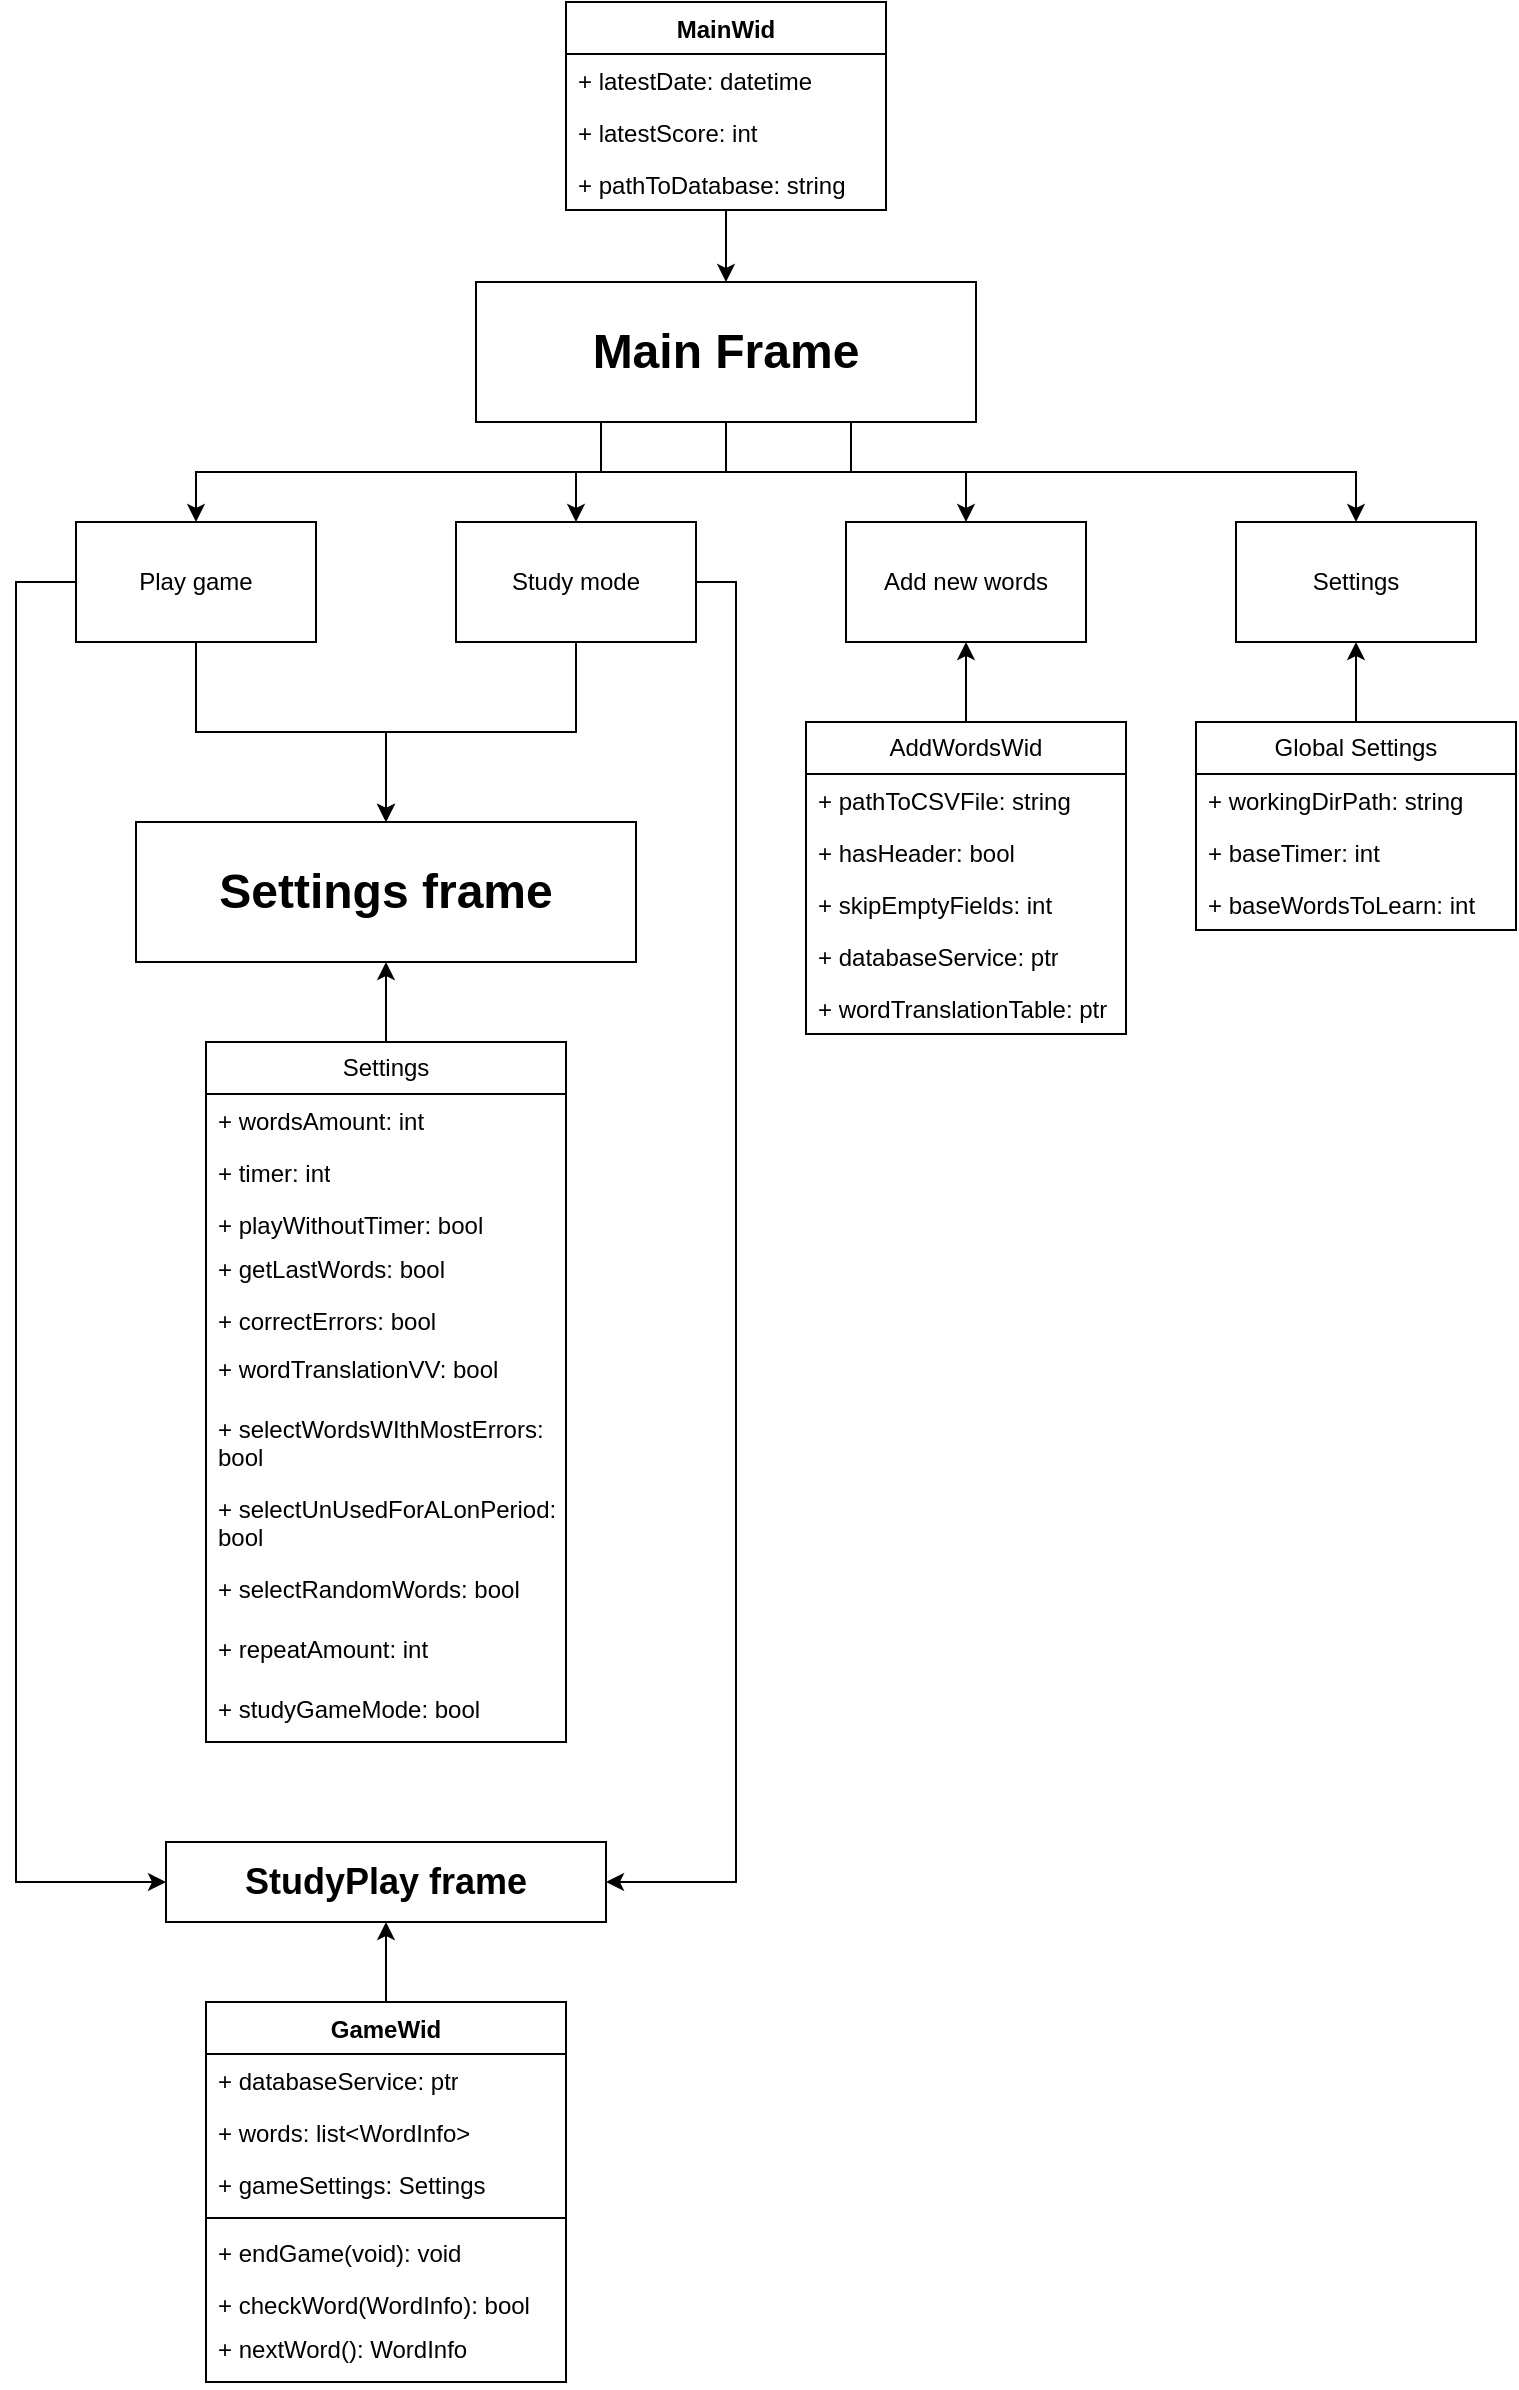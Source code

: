 <mxfile version="24.7.8" pages="5">
  <diagram name="Page-1" id="VOmDk9aQ8UuvJPedB3og">
    <mxGraphModel dx="1434" dy="1939" grid="1" gridSize="10" guides="1" tooltips="1" connect="1" arrows="1" fold="1" page="1" pageScale="1" pageWidth="850" pageHeight="1100" math="0" shadow="0">
      <root>
        <mxCell id="0" />
        <mxCell id="1" parent="0" />
        <mxCell id="HEEH6G4hmExIoduNfwjH-6" style="edgeStyle=orthogonalEdgeStyle;rounded=0;orthogonalLoop=1;jettySize=auto;html=1;exitX=0.25;exitY=1;exitDx=0;exitDy=0;entryX=0.5;entryY=0;entryDx=0;entryDy=0;" parent="1" source="HEEH6G4hmExIoduNfwjH-1" target="HEEH6G4hmExIoduNfwjH-2" edge="1">
          <mxGeometry relative="1" as="geometry" />
        </mxCell>
        <mxCell id="HEEH6G4hmExIoduNfwjH-7" style="edgeStyle=orthogonalEdgeStyle;rounded=0;orthogonalLoop=1;jettySize=auto;html=1;exitX=0.5;exitY=1;exitDx=0;exitDy=0;entryX=0.5;entryY=0;entryDx=0;entryDy=0;" parent="1" source="HEEH6G4hmExIoduNfwjH-1" target="HEEH6G4hmExIoduNfwjH-3" edge="1">
          <mxGeometry relative="1" as="geometry" />
        </mxCell>
        <mxCell id="HEEH6G4hmExIoduNfwjH-8" style="edgeStyle=orthogonalEdgeStyle;rounded=0;orthogonalLoop=1;jettySize=auto;html=1;exitX=0.5;exitY=1;exitDx=0;exitDy=0;entryX=0.5;entryY=0;entryDx=0;entryDy=0;" parent="1" source="HEEH6G4hmExIoduNfwjH-1" target="HEEH6G4hmExIoduNfwjH-4" edge="1">
          <mxGeometry relative="1" as="geometry" />
        </mxCell>
        <mxCell id="HEEH6G4hmExIoduNfwjH-9" style="edgeStyle=orthogonalEdgeStyle;rounded=0;orthogonalLoop=1;jettySize=auto;html=1;exitX=0.75;exitY=1;exitDx=0;exitDy=0;entryX=0.5;entryY=0;entryDx=0;entryDy=0;" parent="1" source="HEEH6G4hmExIoduNfwjH-1" target="HEEH6G4hmExIoduNfwjH-5" edge="1">
          <mxGeometry relative="1" as="geometry" />
        </mxCell>
        <mxCell id="HEEH6G4hmExIoduNfwjH-1" value="&lt;h1&gt;Main Frame&lt;/h1&gt;" style="rounded=0;whiteSpace=wrap;html=1;" parent="1" vertex="1">
          <mxGeometry x="290" y="50" width="250" height="70" as="geometry" />
        </mxCell>
        <mxCell id="HEEH6G4hmExIoduNfwjH-15" style="edgeStyle=orthogonalEdgeStyle;rounded=0;orthogonalLoop=1;jettySize=auto;html=1;exitX=0.5;exitY=1;exitDx=0;exitDy=0;" parent="1" source="HEEH6G4hmExIoduNfwjH-2" target="HEEH6G4hmExIoduNfwjH-11" edge="1">
          <mxGeometry relative="1" as="geometry" />
        </mxCell>
        <mxCell id="HEEH6G4hmExIoduNfwjH-2" value="Play game" style="rounded=0;whiteSpace=wrap;html=1;" parent="1" vertex="1">
          <mxGeometry x="90" y="170" width="120" height="60" as="geometry" />
        </mxCell>
        <mxCell id="HEEH6G4hmExIoduNfwjH-3" value="Add new words" style="rounded=0;whiteSpace=wrap;html=1;" parent="1" vertex="1">
          <mxGeometry x="475" y="170" width="120" height="60" as="geometry" />
        </mxCell>
        <mxCell id="HEEH6G4hmExIoduNfwjH-16" style="edgeStyle=orthogonalEdgeStyle;rounded=0;orthogonalLoop=1;jettySize=auto;html=1;exitX=0.5;exitY=1;exitDx=0;exitDy=0;" parent="1" source="HEEH6G4hmExIoduNfwjH-4" target="HEEH6G4hmExIoduNfwjH-11" edge="1">
          <mxGeometry relative="1" as="geometry" />
        </mxCell>
        <mxCell id="HEEH6G4hmExIoduNfwjH-68" style="edgeStyle=orthogonalEdgeStyle;rounded=0;orthogonalLoop=1;jettySize=auto;html=1;exitX=1;exitY=0.5;exitDx=0;exitDy=0;entryX=1;entryY=0.5;entryDx=0;entryDy=0;" parent="1" source="HEEH6G4hmExIoduNfwjH-4" target="HEEH6G4hmExIoduNfwjH-66" edge="1">
          <mxGeometry relative="1" as="geometry" />
        </mxCell>
        <mxCell id="HEEH6G4hmExIoduNfwjH-4" value="Study mode" style="rounded=0;whiteSpace=wrap;html=1;" parent="1" vertex="1">
          <mxGeometry x="280" y="170" width="120" height="60" as="geometry" />
        </mxCell>
        <mxCell id="HEEH6G4hmExIoduNfwjH-5" value="Settings" style="rounded=0;whiteSpace=wrap;html=1;" parent="1" vertex="1">
          <mxGeometry x="670" y="170" width="120" height="60" as="geometry" />
        </mxCell>
        <mxCell id="HEEH6G4hmExIoduNfwjH-11" value="&lt;h1&gt;Settings frame&lt;/h1&gt;" style="rounded=0;whiteSpace=wrap;html=1;" parent="1" vertex="1">
          <mxGeometry x="120" y="320" width="250" height="70" as="geometry" />
        </mxCell>
        <mxCell id="HEEH6G4hmExIoduNfwjH-30" style="edgeStyle=orthogonalEdgeStyle;rounded=0;orthogonalLoop=1;jettySize=auto;html=1;exitX=0.5;exitY=0;exitDx=0;exitDy=0;entryX=0.5;entryY=1;entryDx=0;entryDy=0;" parent="1" source="HEEH6G4hmExIoduNfwjH-18" target="HEEH6G4hmExIoduNfwjH-11" edge="1">
          <mxGeometry relative="1" as="geometry" />
        </mxCell>
        <mxCell id="HEEH6G4hmExIoduNfwjH-18" value="Settings" style="swimlane;fontStyle=0;childLayout=stackLayout;horizontal=1;startSize=26;fillColor=none;horizontalStack=0;resizeParent=1;resizeParentMax=0;resizeLast=0;collapsible=1;marginBottom=0;whiteSpace=wrap;html=1;" parent="1" vertex="1">
          <mxGeometry x="155" y="430" width="180" height="350" as="geometry">
            <mxRectangle x="170" y="410" width="100" height="30" as="alternateBounds" />
          </mxGeometry>
        </mxCell>
        <mxCell id="HEEH6G4hmExIoduNfwjH-19" value="+ wordsAmount: int" style="text;strokeColor=none;fillColor=none;align=left;verticalAlign=top;spacingLeft=4;spacingRight=4;overflow=hidden;rotatable=0;points=[[0,0.5],[1,0.5]];portConstraint=eastwest;whiteSpace=wrap;html=1;" parent="HEEH6G4hmExIoduNfwjH-18" vertex="1">
          <mxGeometry y="26" width="180" height="26" as="geometry" />
        </mxCell>
        <mxCell id="HEEH6G4hmExIoduNfwjH-23" value="+ timer: int" style="text;strokeColor=none;fillColor=none;align=left;verticalAlign=top;spacingLeft=4;spacingRight=4;overflow=hidden;rotatable=0;points=[[0,0.5],[1,0.5]];portConstraint=eastwest;whiteSpace=wrap;html=1;" parent="HEEH6G4hmExIoduNfwjH-18" vertex="1">
          <mxGeometry y="52" width="180" height="26" as="geometry" />
        </mxCell>
        <mxCell id="HEEH6G4hmExIoduNfwjH-20" value="+ playWithoutTimer: bool" style="text;strokeColor=none;fillColor=none;align=left;verticalAlign=top;spacingLeft=4;spacingRight=4;overflow=hidden;rotatable=0;points=[[0,0.5],[1,0.5]];portConstraint=eastwest;whiteSpace=wrap;html=1;" parent="HEEH6G4hmExIoduNfwjH-18" vertex="1">
          <mxGeometry y="78" width="180" height="22" as="geometry" />
        </mxCell>
        <mxCell id="HEEH6G4hmExIoduNfwjH-22" value="+ getLastWords: bool" style="text;strokeColor=none;fillColor=none;align=left;verticalAlign=top;spacingLeft=4;spacingRight=4;overflow=hidden;rotatable=0;points=[[0,0.5],[1,0.5]];portConstraint=eastwest;whiteSpace=wrap;html=1;" parent="HEEH6G4hmExIoduNfwjH-18" vertex="1">
          <mxGeometry y="100" width="180" height="26" as="geometry" />
        </mxCell>
        <mxCell id="HEEH6G4hmExIoduNfwjH-21" value="+ correctErrors: bool" style="text;strokeColor=none;fillColor=none;align=left;verticalAlign=top;spacingLeft=4;spacingRight=4;overflow=hidden;rotatable=0;points=[[0,0.5],[1,0.5]];portConstraint=eastwest;whiteSpace=wrap;html=1;" parent="HEEH6G4hmExIoduNfwjH-18" vertex="1">
          <mxGeometry y="126" width="180" height="24" as="geometry" />
        </mxCell>
        <mxCell id="HEEH6G4hmExIoduNfwjH-24" value="+ wordTranslationVV: bool" style="text;strokeColor=none;fillColor=none;align=left;verticalAlign=top;spacingLeft=4;spacingRight=4;overflow=hidden;rotatable=0;points=[[0,0.5],[1,0.5]];portConstraint=eastwest;whiteSpace=wrap;html=1;" parent="HEEH6G4hmExIoduNfwjH-18" vertex="1">
          <mxGeometry y="150" width="180" height="30" as="geometry" />
        </mxCell>
        <mxCell id="HEEH6G4hmExIoduNfwjH-25" value="+ selectWordsWIthMostErrors: bool" style="text;strokeColor=none;fillColor=none;align=left;verticalAlign=top;spacingLeft=4;spacingRight=4;overflow=hidden;rotatable=0;points=[[0,0.5],[1,0.5]];portConstraint=eastwest;whiteSpace=wrap;html=1;" parent="HEEH6G4hmExIoduNfwjH-18" vertex="1">
          <mxGeometry y="180" width="180" height="40" as="geometry" />
        </mxCell>
        <mxCell id="HEEH6G4hmExIoduNfwjH-27" value="+ selectUnUsedForALonPeriod: bool" style="text;strokeColor=none;fillColor=none;align=left;verticalAlign=top;spacingLeft=4;spacingRight=4;overflow=hidden;rotatable=0;points=[[0,0.5],[1,0.5]];portConstraint=eastwest;whiteSpace=wrap;html=1;" parent="HEEH6G4hmExIoduNfwjH-18" vertex="1">
          <mxGeometry y="220" width="180" height="40" as="geometry" />
        </mxCell>
        <mxCell id="HEEH6G4hmExIoduNfwjH-28" value="+ selectRandomWords: bool" style="text;strokeColor=none;fillColor=none;align=left;verticalAlign=top;spacingLeft=4;spacingRight=4;overflow=hidden;rotatable=0;points=[[0,0.5],[1,0.5]];portConstraint=eastwest;whiteSpace=wrap;html=1;" parent="HEEH6G4hmExIoduNfwjH-18" vertex="1">
          <mxGeometry y="260" width="180" height="30" as="geometry" />
        </mxCell>
        <mxCell id="HEEH6G4hmExIoduNfwjH-45" value="+ repeatAmount: int" style="text;strokeColor=none;fillColor=none;align=left;verticalAlign=top;spacingLeft=4;spacingRight=4;overflow=hidden;rotatable=0;points=[[0,0.5],[1,0.5]];portConstraint=eastwest;whiteSpace=wrap;html=1;" parent="HEEH6G4hmExIoduNfwjH-18" vertex="1">
          <mxGeometry y="290" width="180" height="30" as="geometry" />
        </mxCell>
        <mxCell id="HEEH6G4hmExIoduNfwjH-32" value="+ studyGameMode: bool" style="text;strokeColor=none;fillColor=none;align=left;verticalAlign=top;spacingLeft=4;spacingRight=4;overflow=hidden;rotatable=0;points=[[0,0.5],[1,0.5]];portConstraint=eastwest;whiteSpace=wrap;html=1;" parent="HEEH6G4hmExIoduNfwjH-18" vertex="1">
          <mxGeometry y="320" width="180" height="30" as="geometry" />
        </mxCell>
        <mxCell id="HEEH6G4hmExIoduNfwjH-70" style="edgeStyle=orthogonalEdgeStyle;rounded=0;orthogonalLoop=1;jettySize=auto;html=1;entryX=0.5;entryY=1;entryDx=0;entryDy=0;" parent="1" source="HEEH6G4hmExIoduNfwjH-46" target="HEEH6G4hmExIoduNfwjH-66" edge="1">
          <mxGeometry relative="1" as="geometry" />
        </mxCell>
        <mxCell id="HEEH6G4hmExIoduNfwjH-46" value="GameWid" style="swimlane;fontStyle=1;align=center;verticalAlign=top;childLayout=stackLayout;horizontal=1;startSize=26;horizontalStack=0;resizeParent=1;resizeParentMax=0;resizeLast=0;collapsible=1;marginBottom=0;whiteSpace=wrap;html=1;" parent="1" vertex="1">
          <mxGeometry x="155" y="910" width="180" height="190" as="geometry" />
        </mxCell>
        <mxCell id="HEEH6G4hmExIoduNfwjH-47" value="+ databaseService: ptr" style="text;strokeColor=none;fillColor=none;align=left;verticalAlign=top;spacingLeft=4;spacingRight=4;overflow=hidden;rotatable=0;points=[[0,0.5],[1,0.5]];portConstraint=eastwest;whiteSpace=wrap;html=1;" parent="HEEH6G4hmExIoduNfwjH-46" vertex="1">
          <mxGeometry y="26" width="180" height="26" as="geometry" />
        </mxCell>
        <mxCell id="HEEH6G4hmExIoduNfwjH-50" value="+ words: list&amp;lt;WordInfo&amp;gt;" style="text;strokeColor=none;fillColor=none;align=left;verticalAlign=top;spacingLeft=4;spacingRight=4;overflow=hidden;rotatable=0;points=[[0,0.5],[1,0.5]];portConstraint=eastwest;whiteSpace=wrap;html=1;" parent="HEEH6G4hmExIoduNfwjH-46" vertex="1">
          <mxGeometry y="52" width="180" height="26" as="geometry" />
        </mxCell>
        <mxCell id="HEEH6G4hmExIoduNfwjH-51" value="+ gameSettings:&amp;nbsp;&lt;span style=&quot;text-align: center;&quot;&gt;Settings&lt;/span&gt;" style="text;strokeColor=none;fillColor=none;align=left;verticalAlign=top;spacingLeft=4;spacingRight=4;overflow=hidden;rotatable=0;points=[[0,0.5],[1,0.5]];portConstraint=eastwest;whiteSpace=wrap;html=1;" parent="HEEH6G4hmExIoduNfwjH-46" vertex="1">
          <mxGeometry y="78" width="180" height="26" as="geometry" />
        </mxCell>
        <mxCell id="HEEH6G4hmExIoduNfwjH-48" value="" style="line;strokeWidth=1;fillColor=none;align=left;verticalAlign=middle;spacingTop=-1;spacingLeft=3;spacingRight=3;rotatable=0;labelPosition=right;points=[];portConstraint=eastwest;strokeColor=inherit;" parent="HEEH6G4hmExIoduNfwjH-46" vertex="1">
          <mxGeometry y="104" width="180" height="8" as="geometry" />
        </mxCell>
        <mxCell id="HEEH6G4hmExIoduNfwjH-52" value="+ endGame(void): void" style="text;strokeColor=none;fillColor=none;align=left;verticalAlign=top;spacingLeft=4;spacingRight=4;overflow=hidden;rotatable=0;points=[[0,0.5],[1,0.5]];portConstraint=eastwest;whiteSpace=wrap;html=1;" parent="HEEH6G4hmExIoduNfwjH-46" vertex="1">
          <mxGeometry y="112" width="180" height="26" as="geometry" />
        </mxCell>
        <mxCell id="HEEH6G4hmExIoduNfwjH-49" value="+ checkWord(WordInfo): bool" style="text;strokeColor=none;fillColor=none;align=left;verticalAlign=top;spacingLeft=4;spacingRight=4;overflow=hidden;rotatable=0;points=[[0,0.5],[1,0.5]];portConstraint=eastwest;whiteSpace=wrap;html=1;" parent="HEEH6G4hmExIoduNfwjH-46" vertex="1">
          <mxGeometry y="138" width="180" height="22" as="geometry" />
        </mxCell>
        <mxCell id="HEEH6G4hmExIoduNfwjH-53" value="+ nextWord(): WordInfo" style="text;strokeColor=none;fillColor=none;align=left;verticalAlign=top;spacingLeft=4;spacingRight=4;overflow=hidden;rotatable=0;points=[[0,0.5],[1,0.5]];portConstraint=eastwest;whiteSpace=wrap;html=1;" parent="HEEH6G4hmExIoduNfwjH-46" vertex="1">
          <mxGeometry y="160" width="180" height="30" as="geometry" />
        </mxCell>
        <mxCell id="HEEH6G4hmExIoduNfwjH-66" value="&lt;h2&gt;StudyPlay frame&lt;/h2&gt;" style="rounded=0;whiteSpace=wrap;html=1;" parent="1" vertex="1">
          <mxGeometry x="135" y="830" width="220" height="40" as="geometry" />
        </mxCell>
        <mxCell id="HEEH6G4hmExIoduNfwjH-67" style="edgeStyle=orthogonalEdgeStyle;rounded=0;orthogonalLoop=1;jettySize=auto;html=1;entryX=0;entryY=0.5;entryDx=0;entryDy=0;" parent="1" source="HEEH6G4hmExIoduNfwjH-2" target="HEEH6G4hmExIoduNfwjH-66" edge="1">
          <mxGeometry relative="1" as="geometry">
            <Array as="points">
              <mxPoint x="60" y="200" />
              <mxPoint x="60" y="850" />
            </Array>
          </mxGeometry>
        </mxCell>
        <mxCell id="HEEH6G4hmExIoduNfwjH-78" style="edgeStyle=orthogonalEdgeStyle;rounded=0;orthogonalLoop=1;jettySize=auto;html=1;entryX=0.5;entryY=0;entryDx=0;entryDy=0;" parent="1" source="HEEH6G4hmExIoduNfwjH-71" target="HEEH6G4hmExIoduNfwjH-1" edge="1">
          <mxGeometry relative="1" as="geometry" />
        </mxCell>
        <mxCell id="HEEH6G4hmExIoduNfwjH-71" value="MainWid" style="swimlane;fontStyle=1;align=center;verticalAlign=top;childLayout=stackLayout;horizontal=1;startSize=26;horizontalStack=0;resizeParent=1;resizeParentMax=0;resizeLast=0;collapsible=1;marginBottom=0;whiteSpace=wrap;html=1;" parent="1" vertex="1">
          <mxGeometry x="335" y="-90" width="160" height="104" as="geometry" />
        </mxCell>
        <mxCell id="HEEH6G4hmExIoduNfwjH-72" value="+ latestDate: datetime" style="text;strokeColor=none;fillColor=none;align=left;verticalAlign=top;spacingLeft=4;spacingRight=4;overflow=hidden;rotatable=0;points=[[0,0.5],[1,0.5]];portConstraint=eastwest;whiteSpace=wrap;html=1;" parent="HEEH6G4hmExIoduNfwjH-71" vertex="1">
          <mxGeometry y="26" width="160" height="26" as="geometry" />
        </mxCell>
        <mxCell id="HEEH6G4hmExIoduNfwjH-75" value="+ latestScore: int" style="text;strokeColor=none;fillColor=none;align=left;verticalAlign=top;spacingLeft=4;spacingRight=4;overflow=hidden;rotatable=0;points=[[0,0.5],[1,0.5]];portConstraint=eastwest;whiteSpace=wrap;html=1;" parent="HEEH6G4hmExIoduNfwjH-71" vertex="1">
          <mxGeometry y="52" width="160" height="26" as="geometry" />
        </mxCell>
        <mxCell id="HEEH6G4hmExIoduNfwjH-76" value="+ pathToDatabase: string" style="text;strokeColor=none;fillColor=none;align=left;verticalAlign=top;spacingLeft=4;spacingRight=4;overflow=hidden;rotatable=0;points=[[0,0.5],[1,0.5]];portConstraint=eastwest;whiteSpace=wrap;html=1;" parent="HEEH6G4hmExIoduNfwjH-71" vertex="1">
          <mxGeometry y="78" width="160" height="26" as="geometry" />
        </mxCell>
        <mxCell id="HEEH6G4hmExIoduNfwjH-83" style="edgeStyle=orthogonalEdgeStyle;rounded=0;orthogonalLoop=1;jettySize=auto;html=1;entryX=0.5;entryY=1;entryDx=0;entryDy=0;" parent="1" source="HEEH6G4hmExIoduNfwjH-79" target="HEEH6G4hmExIoduNfwjH-5" edge="1">
          <mxGeometry relative="1" as="geometry" />
        </mxCell>
        <mxCell id="HEEH6G4hmExIoduNfwjH-79" value="Global Settings" style="swimlane;fontStyle=0;childLayout=stackLayout;horizontal=1;startSize=26;fillColor=none;horizontalStack=0;resizeParent=1;resizeParentMax=0;resizeLast=0;collapsible=1;marginBottom=0;whiteSpace=wrap;html=1;" parent="1" vertex="1">
          <mxGeometry x="650" y="270" width="160" height="104" as="geometry" />
        </mxCell>
        <mxCell id="HEEH6G4hmExIoduNfwjH-80" value="+ workingDirPath: string" style="text;strokeColor=none;fillColor=none;align=left;verticalAlign=top;spacingLeft=4;spacingRight=4;overflow=hidden;rotatable=0;points=[[0,0.5],[1,0.5]];portConstraint=eastwest;whiteSpace=wrap;html=1;" parent="HEEH6G4hmExIoduNfwjH-79" vertex="1">
          <mxGeometry y="26" width="160" height="26" as="geometry" />
        </mxCell>
        <mxCell id="HEEH6G4hmExIoduNfwjH-81" value="+ baseTimer: int" style="text;strokeColor=none;fillColor=none;align=left;verticalAlign=top;spacingLeft=4;spacingRight=4;overflow=hidden;rotatable=0;points=[[0,0.5],[1,0.5]];portConstraint=eastwest;whiteSpace=wrap;html=1;" parent="HEEH6G4hmExIoduNfwjH-79" vertex="1">
          <mxGeometry y="52" width="160" height="26" as="geometry" />
        </mxCell>
        <mxCell id="HEEH6G4hmExIoduNfwjH-82" value="+ baseWordsToLearn: int" style="text;strokeColor=none;fillColor=none;align=left;verticalAlign=top;spacingLeft=4;spacingRight=4;overflow=hidden;rotatable=0;points=[[0,0.5],[1,0.5]];portConstraint=eastwest;whiteSpace=wrap;html=1;" parent="HEEH6G4hmExIoduNfwjH-79" vertex="1">
          <mxGeometry y="78" width="160" height="26" as="geometry" />
        </mxCell>
        <mxCell id="HEEH6G4hmExIoduNfwjH-89" style="edgeStyle=orthogonalEdgeStyle;rounded=0;orthogonalLoop=1;jettySize=auto;html=1;entryX=0.5;entryY=1;entryDx=0;entryDy=0;" parent="1" source="HEEH6G4hmExIoduNfwjH-84" target="HEEH6G4hmExIoduNfwjH-3" edge="1">
          <mxGeometry relative="1" as="geometry" />
        </mxCell>
        <mxCell id="HEEH6G4hmExIoduNfwjH-84" value="AddWordsWid" style="swimlane;fontStyle=0;childLayout=stackLayout;horizontal=1;startSize=26;fillColor=none;horizontalStack=0;resizeParent=1;resizeParentMax=0;resizeLast=0;collapsible=1;marginBottom=0;whiteSpace=wrap;html=1;" parent="1" vertex="1">
          <mxGeometry x="455" y="270" width="160" height="156" as="geometry" />
        </mxCell>
        <mxCell id="HEEH6G4hmExIoduNfwjH-85" value="+ pathToCSVFile: string" style="text;strokeColor=none;fillColor=none;align=left;verticalAlign=top;spacingLeft=4;spacingRight=4;overflow=hidden;rotatable=0;points=[[0,0.5],[1,0.5]];portConstraint=eastwest;whiteSpace=wrap;html=1;" parent="HEEH6G4hmExIoduNfwjH-84" vertex="1">
          <mxGeometry y="26" width="160" height="26" as="geometry" />
        </mxCell>
        <mxCell id="HEEH6G4hmExIoduNfwjH-86" value="+ hasHeader: bool" style="text;strokeColor=none;fillColor=none;align=left;verticalAlign=top;spacingLeft=4;spacingRight=4;overflow=hidden;rotatable=0;points=[[0,0.5],[1,0.5]];portConstraint=eastwest;whiteSpace=wrap;html=1;" parent="HEEH6G4hmExIoduNfwjH-84" vertex="1">
          <mxGeometry y="52" width="160" height="26" as="geometry" />
        </mxCell>
        <mxCell id="HEEH6G4hmExIoduNfwjH-87" value="+ skipEmptyFields: int" style="text;strokeColor=none;fillColor=none;align=left;verticalAlign=top;spacingLeft=4;spacingRight=4;overflow=hidden;rotatable=0;points=[[0,0.5],[1,0.5]];portConstraint=eastwest;whiteSpace=wrap;html=1;" parent="HEEH6G4hmExIoduNfwjH-84" vertex="1">
          <mxGeometry y="78" width="160" height="26" as="geometry" />
        </mxCell>
        <mxCell id="HEEH6G4hmExIoduNfwjH-88" value="+ databaseService: ptr" style="text;strokeColor=none;fillColor=none;align=left;verticalAlign=top;spacingLeft=4;spacingRight=4;overflow=hidden;rotatable=0;points=[[0,0.5],[1,0.5]];portConstraint=eastwest;whiteSpace=wrap;html=1;" parent="HEEH6G4hmExIoduNfwjH-84" vertex="1">
          <mxGeometry y="104" width="160" height="26" as="geometry" />
        </mxCell>
        <mxCell id="HEEH6G4hmExIoduNfwjH-90" value="+ wordTranslationTable: ptr" style="text;strokeColor=none;fillColor=none;align=left;verticalAlign=top;spacingLeft=4;spacingRight=4;overflow=hidden;rotatable=0;points=[[0,0.5],[1,0.5]];portConstraint=eastwest;whiteSpace=wrap;html=1;" parent="HEEH6G4hmExIoduNfwjH-84" vertex="1">
          <mxGeometry y="130" width="160" height="26" as="geometry" />
        </mxCell>
      </root>
    </mxGraphModel>
  </diagram>
  <diagram id="4qkh6Z-0kdRhpasOUS5t" name="Database service">
    <mxGraphModel dx="1434" dy="839" grid="1" gridSize="10" guides="1" tooltips="1" connect="1" arrows="1" fold="1" page="1" pageScale="1" pageWidth="850" pageHeight="1100" math="0" shadow="0">
      <root>
        <mxCell id="0" />
        <mxCell id="1" parent="0" />
        <mxCell id="qCzPkSqzPsusGPktGfqi-1" value="&lt;h1&gt;Database&lt;/h1&gt;" style="shape=cylinder3;whiteSpace=wrap;html=1;boundedLbl=1;backgroundOutline=1;size=15;" vertex="1" parent="1">
          <mxGeometry x="403" y="310" width="180" height="210" as="geometry" />
        </mxCell>
        <mxCell id="vG5AMZo2xwQzzcc1lvsr-18" style="edgeStyle=orthogonalEdgeStyle;rounded=0;orthogonalLoop=1;jettySize=auto;html=1;entryX=0;entryY=0.25;entryDx=0;entryDy=0;" edge="1" parent="1" source="qCzPkSqzPsusGPktGfqi-2" target="qCzPkSqzPsusGPktGfqi-3">
          <mxGeometry relative="1" as="geometry">
            <Array as="points">
              <mxPoint x="173" y="230" />
              <mxPoint x="173" y="320" />
            </Array>
          </mxGeometry>
        </mxCell>
        <mxCell id="vG5AMZo2xwQzzcc1lvsr-19" style="edgeStyle=orthogonalEdgeStyle;rounded=0;orthogonalLoop=1;jettySize=auto;html=1;entryX=0;entryY=0.5;entryDx=0;entryDy=0;" edge="1" parent="1" source="qCzPkSqzPsusGPktGfqi-2" target="qCzPkSqzPsusGPktGfqi-7">
          <mxGeometry relative="1" as="geometry">
            <Array as="points">
              <mxPoint x="173" y="230" />
              <mxPoint x="173" y="415" />
            </Array>
          </mxGeometry>
        </mxCell>
        <mxCell id="vG5AMZo2xwQzzcc1lvsr-20" style="edgeStyle=orthogonalEdgeStyle;rounded=0;orthogonalLoop=1;jettySize=auto;html=1;entryX=0;entryY=0;entryDx=0;entryDy=0;" edge="1" parent="1" source="qCzPkSqzPsusGPktGfqi-2" target="qCzPkSqzPsusGPktGfqi-9">
          <mxGeometry relative="1" as="geometry">
            <Array as="points">
              <mxPoint x="173" y="230" />
              <mxPoint x="173" y="480" />
            </Array>
          </mxGeometry>
        </mxCell>
        <mxCell id="qCzPkSqzPsusGPktGfqi-2" value="&lt;h3&gt;Play Frame&lt;/h3&gt;" style="rounded=0;whiteSpace=wrap;html=1;" vertex="1" parent="1">
          <mxGeometry x="43" y="200" width="120" height="60" as="geometry" />
        </mxCell>
        <mxCell id="qCzPkSqzPsusGPktGfqi-3" value="Get Words by settings" style="rounded=1;whiteSpace=wrap;html=1;arcSize=40;fontColor=#000000;fillColor=#ffffc0;strokeColor=#ff0000;" vertex="1" parent="1">
          <mxGeometry x="228" y="310" width="140" height="40" as="geometry" />
        </mxCell>
        <mxCell id="qCzPkSqzPsusGPktGfqi-4" value="" style="edgeStyle=orthogonalEdgeStyle;html=1;verticalAlign=bottom;endArrow=open;endSize=8;strokeColor=#ff0000;rounded=0;entryX=0;entryY=0.5;entryDx=0;entryDy=0;entryPerimeter=0;" edge="1" source="qCzPkSqzPsusGPktGfqi-3" parent="1" target="qCzPkSqzPsusGPktGfqi-1">
          <mxGeometry relative="1" as="geometry">
            <mxPoint x="443" y="375.97" as="targetPoint" />
            <Array as="points">
              <mxPoint x="383" y="415" />
            </Array>
          </mxGeometry>
        </mxCell>
        <mxCell id="qCzPkSqzPsusGPktGfqi-7" value="Push Score" style="rounded=1;whiteSpace=wrap;html=1;arcSize=40;fontColor=#000000;fillColor=#ffffc0;strokeColor=#ff0000;" vertex="1" parent="1">
          <mxGeometry x="238" y="395" width="130" height="40" as="geometry" />
        </mxCell>
        <mxCell id="qCzPkSqzPsusGPktGfqi-9" value="Set Words after game" style="rounded=1;whiteSpace=wrap;html=1;arcSize=40;fontColor=#000000;fillColor=#ffffc0;strokeColor=#ff0000;" vertex="1" parent="1">
          <mxGeometry x="233" y="480" width="130" height="40" as="geometry" />
        </mxCell>
        <mxCell id="qCzPkSqzPsusGPktGfqi-10" value="" style="edgeStyle=orthogonalEdgeStyle;html=1;verticalAlign=bottom;endArrow=open;endSize=8;strokeColor=#ff0000;rounded=0;entryX=0;entryY=0.5;entryDx=0;entryDy=0;entryPerimeter=0;" edge="1" source="qCzPkSqzPsusGPktGfqi-9" parent="1" target="qCzPkSqzPsusGPktGfqi-1">
          <mxGeometry relative="1" as="geometry">
            <mxPoint x="293" y="530" as="targetPoint" />
          </mxGeometry>
        </mxCell>
        <mxCell id="qCzPkSqzPsusGPktGfqi-11" value="Push List of Words" style="rounded=1;whiteSpace=wrap;html=1;arcSize=40;fontColor=#000000;fillColor=#ffffc0;strokeColor=#ff0000;" vertex="1" parent="1">
          <mxGeometry x="633" y="395" width="120" height="40" as="geometry" />
        </mxCell>
        <mxCell id="qCzPkSqzPsusGPktGfqi-12" value="" style="edgeStyle=orthogonalEdgeStyle;html=1;verticalAlign=bottom;endArrow=open;endSize=8;strokeColor=#ff0000;rounded=0;entryX=1;entryY=0.5;entryDx=0;entryDy=0;entryPerimeter=0;" edge="1" source="qCzPkSqzPsusGPktGfqi-11" parent="1" target="qCzPkSqzPsusGPktGfqi-1">
          <mxGeometry relative="1" as="geometry">
            <mxPoint x="753" y="360" as="targetPoint" />
          </mxGeometry>
        </mxCell>
        <mxCell id="vG5AMZo2xwQzzcc1lvsr-2" style="edgeStyle=orthogonalEdgeStyle;rounded=0;orthogonalLoop=1;jettySize=auto;html=1;exitX=1;exitY=0.5;exitDx=0;exitDy=0;entryX=0;entryY=0.5;entryDx=0;entryDy=0;entryPerimeter=0;strokeColor=#FF0000;" edge="1" parent="1" source="qCzPkSqzPsusGPktGfqi-7" target="qCzPkSqzPsusGPktGfqi-1">
          <mxGeometry relative="1" as="geometry" />
        </mxCell>
        <mxCell id="vG5AMZo2xwQzzcc1lvsr-16" style="edgeStyle=orthogonalEdgeStyle;rounded=0;orthogonalLoop=1;jettySize=auto;html=1;entryX=0;entryY=0.5;entryDx=0;entryDy=0;strokeColor=#999900;" edge="1" parent="1" source="vG5AMZo2xwQzzcc1lvsr-7" target="qCzPkSqzPsusGPktGfqi-9">
          <mxGeometry relative="1" as="geometry">
            <Array as="points">
              <mxPoint x="183" y="560" />
              <mxPoint x="183" y="500" />
            </Array>
          </mxGeometry>
        </mxCell>
        <mxCell id="vG5AMZo2xwQzzcc1lvsr-17" style="edgeStyle=orthogonalEdgeStyle;rounded=0;orthogonalLoop=1;jettySize=auto;html=1;entryX=0;entryY=0.5;entryDx=0;entryDy=0;strokeColor=#999900;" edge="1" parent="1" source="vG5AMZo2xwQzzcc1lvsr-7" target="qCzPkSqzPsusGPktGfqi-3">
          <mxGeometry relative="1" as="geometry">
            <Array as="points">
              <mxPoint x="183" y="560" />
              <mxPoint x="183" y="330" />
            </Array>
          </mxGeometry>
        </mxCell>
        <mxCell id="vG5AMZo2xwQzzcc1lvsr-7" value="&lt;h3&gt;Study Frame&lt;/h3&gt;" style="rounded=0;whiteSpace=wrap;html=1;glass=0;strokeColor=#999900;" vertex="1" parent="1">
          <mxGeometry x="43" y="530" width="120" height="60" as="geometry" />
        </mxCell>
        <mxCell id="H22Vic7FI33VK31n_Qi_-1" style="edgeStyle=orthogonalEdgeStyle;rounded=0;orthogonalLoop=1;jettySize=auto;html=1;entryX=1;entryY=0.5;entryDx=0;entryDy=0;" edge="1" parent="1" source="vG5AMZo2xwQzzcc1lvsr-21" target="qCzPkSqzPsusGPktGfqi-11">
          <mxGeometry relative="1" as="geometry">
            <Array as="points">
              <mxPoint x="808" y="330" />
              <mxPoint x="808" y="415" />
            </Array>
          </mxGeometry>
        </mxCell>
        <mxCell id="vG5AMZo2xwQzzcc1lvsr-21" value="&lt;h3&gt;New Words Frame&lt;/h3&gt;" style="rounded=0;whiteSpace=wrap;html=1;" vertex="1" parent="1">
          <mxGeometry x="643" y="300" width="120" height="60" as="geometry" />
        </mxCell>
        <mxCell id="H22Vic7FI33VK31n_Qi_-3" value="Get Last Score" style="rounded=1;whiteSpace=wrap;html=1;arcSize=40;fontColor=#000000;fillColor=#ffffc0;strokeColor=#ff0000;" vertex="1" parent="1">
          <mxGeometry x="220" y="240" width="150" height="40" as="geometry" />
        </mxCell>
        <mxCell id="H22Vic7FI33VK31n_Qi_-4" value="" style="edgeStyle=orthogonalEdgeStyle;html=1;verticalAlign=bottom;endArrow=open;endSize=8;strokeColor=#ff0000;rounded=0;entryX=0.5;entryY=0;entryDx=0;entryDy=0;entryPerimeter=0;" edge="1" source="H22Vic7FI33VK31n_Qi_-3" parent="1" target="qCzPkSqzPsusGPktGfqi-1">
          <mxGeometry relative="1" as="geometry">
            <mxPoint x="280" y="340" as="targetPoint" />
          </mxGeometry>
        </mxCell>
        <mxCell id="H22Vic7FI33VK31n_Qi_-7" style="edgeStyle=orthogonalEdgeStyle;rounded=0;orthogonalLoop=1;jettySize=auto;html=1;entryX=0.5;entryY=0;entryDx=0;entryDy=0;" edge="1" parent="1" source="H22Vic7FI33VK31n_Qi_-6" target="H22Vic7FI33VK31n_Qi_-3">
          <mxGeometry relative="1" as="geometry" />
        </mxCell>
        <mxCell id="H22Vic7FI33VK31n_Qi_-6" value="&lt;h3&gt;Main Frame&lt;/h3&gt;" style="rounded=0;whiteSpace=wrap;html=1;" vertex="1" parent="1">
          <mxGeometry x="43" y="110" width="120" height="60" as="geometry" />
        </mxCell>
      </root>
    </mxGraphModel>
  </diagram>
  <diagram id="yYyhvlsCk_cUsaseluH5" name="Add new words">
    <mxGraphModel dx="1434" dy="839" grid="1" gridSize="10" guides="1" tooltips="1" connect="1" arrows="1" fold="1" page="1" pageScale="1" pageWidth="850" pageHeight="1100" math="0" shadow="0">
      <root>
        <mxCell id="0" />
        <mxCell id="1" parent="0" />
        <mxCell id="vfcrJOoLVWv02QI5dCgx-19" value="Add new word&amp;nbsp;" style="rounded=1;whiteSpace=wrap;html=1;arcSize=40;fontColor=#000000;fillColor=#ffffc0;strokeColor=#ff0000;" vertex="1" parent="1">
          <mxGeometry x="30" y="130" width="120" height="40" as="geometry" />
        </mxCell>
        <mxCell id="vfcrJOoLVWv02QI5dCgx-20" value="" style="edgeStyle=orthogonalEdgeStyle;html=1;verticalAlign=bottom;endArrow=open;endSize=8;strokeColor=#ff0000;rounded=0;" edge="1" source="vfcrJOoLVWv02QI5dCgx-19" parent="1" target="vfcrJOoLVWv02QI5dCgx-21">
          <mxGeometry relative="1" as="geometry">
            <mxPoint x="415" y="240" as="targetPoint" />
          </mxGeometry>
        </mxCell>
        <mxCell id="vfcrJOoLVWv02QI5dCgx-21" value="Choose CSV" style="rounded=1;whiteSpace=wrap;html=1;arcSize=40;fontColor=#000000;fillColor=#ffffc0;strokeColor=#ff0000;" vertex="1" parent="1">
          <mxGeometry x="30" y="240" width="120" height="40" as="geometry" />
        </mxCell>
        <mxCell id="vfcrJOoLVWv02QI5dCgx-22" value="" style="edgeStyle=orthogonalEdgeStyle;html=1;verticalAlign=bottom;endArrow=open;endSize=8;strokeColor=#ff0000;rounded=0;entryX=0.5;entryY=0;entryDx=0;entryDy=0;" edge="1" source="vfcrJOoLVWv02QI5dCgx-21" parent="1" target="vfcrJOoLVWv02QI5dCgx-23">
          <mxGeometry relative="1" as="geometry">
            <mxPoint x="415" y="340" as="targetPoint" />
          </mxGeometry>
        </mxCell>
        <mxCell id="vfcrJOoLVWv02QI5dCgx-30" style="edgeStyle=orthogonalEdgeStyle;rounded=0;orthogonalLoop=1;jettySize=auto;html=1;entryX=0;entryY=0.5;entryDx=0;entryDy=0;" edge="1" parent="1" source="vfcrJOoLVWv02QI5dCgx-23" target="vfcrJOoLVWv02QI5dCgx-27">
          <mxGeometry relative="1" as="geometry">
            <Array as="points">
              <mxPoint x="170" y="370" />
              <mxPoint x="170" y="155" />
            </Array>
          </mxGeometry>
        </mxCell>
        <mxCell id="vfcrJOoLVWv02QI5dCgx-23" value="Read CSV" style="shape=parallelogram;perimeter=parallelogramPerimeter;whiteSpace=wrap;html=1;fixedSize=1;" vertex="1" parent="1">
          <mxGeometry x="30" y="340" width="120" height="60" as="geometry" />
        </mxCell>
        <mxCell id="vfcrJOoLVWv02QI5dCgx-24" value="Empty cell?" style="rhombus;whiteSpace=wrap;html=1;fontColor=#000000;fillColor=#ffffc0;strokeColor=#ff0000;" vertex="1" parent="1">
          <mxGeometry x="380" y="120" width="100" height="70" as="geometry" />
        </mxCell>
        <mxCell id="vfcrJOoLVWv02QI5dCgx-25" value="no" style="edgeStyle=orthogonalEdgeStyle;html=1;align=left;verticalAlign=bottom;endArrow=open;endSize=8;strokeColor=#ff0000;rounded=0;" edge="1" source="vfcrJOoLVWv02QI5dCgx-24" parent="1" target="vfcrJOoLVWv02QI5dCgx-32">
          <mxGeometry x="-1" relative="1" as="geometry">
            <mxPoint x="530" y="130" as="targetPoint" />
            <Array as="points">
              <mxPoint x="510" y="155" />
              <mxPoint x="510" y="130" />
            </Array>
          </mxGeometry>
        </mxCell>
        <mxCell id="vfcrJOoLVWv02QI5dCgx-26" value="yes" style="edgeStyle=orthogonalEdgeStyle;html=1;align=left;verticalAlign=top;endArrow=open;endSize=8;strokeColor=#ff0000;rounded=0;entryX=0.5;entryY=1;entryDx=0;entryDy=0;" edge="1" source="vfcrJOoLVWv02QI5dCgx-24" parent="1" target="vfcrJOoLVWv02QI5dCgx-27">
          <mxGeometry x="-1" relative="1" as="geometry">
            <mxPoint x="510" y="250" as="targetPoint" />
            <Array as="points">
              <mxPoint x="430" y="200" />
              <mxPoint x="280" y="200" />
            </Array>
          </mxGeometry>
        </mxCell>
        <mxCell id="vfcrJOoLVWv02QI5dCgx-31" style="edgeStyle=orthogonalEdgeStyle;rounded=0;orthogonalLoop=1;jettySize=auto;html=1;exitX=1;exitY=0.5;exitDx=0;exitDy=0;entryX=0;entryY=0.5;entryDx=0;entryDy=0;" edge="1" parent="1" source="vfcrJOoLVWv02QI5dCgx-27" target="vfcrJOoLVWv02QI5dCgx-24">
          <mxGeometry relative="1" as="geometry" />
        </mxCell>
        <mxCell id="vfcrJOoLVWv02QI5dCgx-27" value="Read cell" style="shape=parallelogram;perimeter=parallelogramPerimeter;whiteSpace=wrap;html=1;fixedSize=1;" vertex="1" parent="1">
          <mxGeometry x="220" y="125" width="120" height="60" as="geometry" />
        </mxCell>
        <mxCell id="vfcrJOoLVWv02QI5dCgx-37" style="edgeStyle=orthogonalEdgeStyle;rounded=0;orthogonalLoop=1;jettySize=auto;html=1;" edge="1" parent="1" source="vfcrJOoLVWv02QI5dCgx-32" target="vfcrJOoLVWv02QI5dCgx-34">
          <mxGeometry relative="1" as="geometry">
            <Array as="points">
              <mxPoint x="530" y="155" />
              <mxPoint x="530" y="285" />
            </Array>
          </mxGeometry>
        </mxCell>
        <mxCell id="vfcrJOoLVWv02QI5dCgx-32" value="Add to table" style="shape=parallelogram;perimeter=parallelogramPerimeter;whiteSpace=wrap;html=1;fixedSize=1;" vertex="1" parent="1">
          <mxGeometry x="560" y="125" width="120" height="60" as="geometry" />
        </mxCell>
        <mxCell id="vfcrJOoLVWv02QI5dCgx-34" value="Last cell" style="rhombus;whiteSpace=wrap;html=1;fontColor=#000000;fillColor=#ffffc0;strokeColor=#ff0000;" vertex="1" parent="1">
          <mxGeometry x="370" y="250" width="120" height="70" as="geometry" />
        </mxCell>
        <mxCell id="vfcrJOoLVWv02QI5dCgx-35" value="no" style="edgeStyle=orthogonalEdgeStyle;html=1;align=left;verticalAlign=bottom;endArrow=open;endSize=8;strokeColor=#ff0000;rounded=0;entryX=0.5;entryY=1;entryDx=0;entryDy=0;" edge="1" source="vfcrJOoLVWv02QI5dCgx-34" parent="1" target="vfcrJOoLVWv02QI5dCgx-27">
          <mxGeometry x="-1" relative="1" as="geometry">
            <mxPoint x="900" y="140" as="targetPoint" />
          </mxGeometry>
        </mxCell>
        <mxCell id="vfcrJOoLVWv02QI5dCgx-36" value="yes" style="edgeStyle=orthogonalEdgeStyle;html=1;align=left;verticalAlign=top;endArrow=open;endSize=8;strokeColor=#ff0000;rounded=0;" edge="1" source="vfcrJOoLVWv02QI5dCgx-34" parent="1">
          <mxGeometry x="-1" relative="1" as="geometry">
            <mxPoint x="430" y="360" as="targetPoint" />
          </mxGeometry>
        </mxCell>
        <mxCell id="vfcrJOoLVWv02QI5dCgx-40" value="" style="edgeStyle=orthogonalEdgeStyle;rounded=0;orthogonalLoop=1;jettySize=auto;html=1;" edge="1" parent="1" source="vfcrJOoLVWv02QI5dCgx-38" target="vfcrJOoLVWv02QI5dCgx-39">
          <mxGeometry relative="1" as="geometry" />
        </mxCell>
        <mxCell id="vfcrJOoLVWv02QI5dCgx-38" value="Form table with checkboxes" style="shape=parallelogram;perimeter=parallelogramPerimeter;whiteSpace=wrap;html=1;fixedSize=1;" vertex="1" parent="1">
          <mxGeometry x="370" y="360" width="120" height="60" as="geometry" />
        </mxCell>
        <mxCell id="vfcrJOoLVWv02QI5dCgx-48" style="edgeStyle=orthogonalEdgeStyle;rounded=0;orthogonalLoop=1;jettySize=auto;html=1;entryX=0;entryY=0.5;entryDx=0;entryDy=0;" edge="1" parent="1" source="vfcrJOoLVWv02QI5dCgx-39" target="vfcrJOoLVWv02QI5dCgx-44">
          <mxGeometry relative="1" as="geometry">
            <Array as="points">
              <mxPoint x="730" y="260" />
              <mxPoint x="730" y="450" />
              <mxPoint x="100" y="450" />
            </Array>
          </mxGeometry>
        </mxCell>
        <mxCell id="vfcrJOoLVWv02QI5dCgx-39" value="Write in DB" style="shape=parallelogram;perimeter=parallelogramPerimeter;whiteSpace=wrap;html=1;fixedSize=1;" vertex="1" parent="1">
          <mxGeometry x="570" y="230" width="120" height="60" as="geometry" />
        </mxCell>
        <mxCell id="vfcrJOoLVWv02QI5dCgx-44" value="Field checked" style="rhombus;whiteSpace=wrap;html=1;fontColor=#000000;fillColor=#ffffc0;strokeColor=#ff0000;" vertex="1" parent="1">
          <mxGeometry x="310" y="500" width="120" height="60" as="geometry" />
        </mxCell>
        <mxCell id="vfcrJOoLVWv02QI5dCgx-45" value="no" style="edgeStyle=orthogonalEdgeStyle;html=1;align=left;verticalAlign=bottom;endArrow=open;endSize=8;strokeColor=#ff0000;rounded=0;" edge="1" source="vfcrJOoLVWv02QI5dCgx-44" parent="1" target="vfcrJOoLVWv02QI5dCgx-49">
          <mxGeometry x="-1" relative="1" as="geometry">
            <mxPoint x="470" y="520" as="targetPoint" />
          </mxGeometry>
        </mxCell>
        <mxCell id="vfcrJOoLVWv02QI5dCgx-46" value="yes" style="edgeStyle=orthogonalEdgeStyle;html=1;align=left;verticalAlign=top;endArrow=open;endSize=8;strokeColor=#ff0000;rounded=0;" edge="1" source="vfcrJOoLVWv02QI5dCgx-44" parent="1" target="vfcrJOoLVWv02QI5dCgx-50">
          <mxGeometry x="-1" relative="1" as="geometry">
            <mxPoint x="330" y="600" as="targetPoint" />
            <Array as="points">
              <mxPoint x="370" y="580" />
              <mxPoint x="331" y="580" />
            </Array>
          </mxGeometry>
        </mxCell>
        <mxCell id="vfcrJOoLVWv02QI5dCgx-51" style="edgeStyle=orthogonalEdgeStyle;rounded=0;orthogonalLoop=1;jettySize=auto;html=1;entryX=0.5;entryY=0;entryDx=0;entryDy=0;" edge="1" parent="1" source="vfcrJOoLVWv02QI5dCgx-49" target="vfcrJOoLVWv02QI5dCgx-44">
          <mxGeometry relative="1" as="geometry">
            <Array as="points">
              <mxPoint x="540" y="480" />
              <mxPoint x="370" y="480" />
            </Array>
          </mxGeometry>
        </mxCell>
        <mxCell id="vfcrJOoLVWv02QI5dCgx-49" value="Next field" style="shape=parallelogram;perimeter=parallelogramPerimeter;whiteSpace=wrap;html=1;fixedSize=1;" vertex="1" parent="1">
          <mxGeometry x="470" y="500" width="120" height="60" as="geometry" />
        </mxCell>
        <mxCell id="vfcrJOoLVWv02QI5dCgx-62" style="edgeStyle=orthogonalEdgeStyle;rounded=0;orthogonalLoop=1;jettySize=auto;html=1;entryX=0.5;entryY=0;entryDx=0;entryDy=0;" edge="1" parent="1" source="vfcrJOoLVWv02QI5dCgx-50" target="vfcrJOoLVWv02QI5dCgx-55">
          <mxGeometry relative="1" as="geometry" />
        </mxCell>
        <mxCell id="vfcrJOoLVWv02QI5dCgx-50" value="Add to batch" style="shape=parallelogram;perimeter=parallelogramPerimeter;whiteSpace=wrap;html=1;fixedSize=1;" vertex="1" parent="1">
          <mxGeometry x="270" y="600" width="120" height="60" as="geometry" />
        </mxCell>
        <mxCell id="vfcrJOoLVWv02QI5dCgx-55" value="Checked update" style="rhombus;whiteSpace=wrap;html=1;fontColor=#000000;fillColor=#ffffc0;strokeColor=#ff0000;" vertex="1" parent="1">
          <mxGeometry x="270" y="690" width="120" height="70" as="geometry" />
        </mxCell>
        <mxCell id="vfcrJOoLVWv02QI5dCgx-56" value="no" style="edgeStyle=orthogonalEdgeStyle;html=1;align=left;verticalAlign=bottom;endArrow=open;endSize=8;strokeColor=#ff0000;rounded=0;" edge="1" source="vfcrJOoLVWv02QI5dCgx-55" parent="1" target="vfcrJOoLVWv02QI5dCgx-58">
          <mxGeometry x="-1" relative="1" as="geometry">
            <mxPoint x="450" y="720" as="targetPoint" />
          </mxGeometry>
        </mxCell>
        <mxCell id="vfcrJOoLVWv02QI5dCgx-57" value="yes" style="edgeStyle=orthogonalEdgeStyle;html=1;align=left;verticalAlign=top;endArrow=open;endSize=8;strokeColor=#ff0000;rounded=0;" edge="1" source="vfcrJOoLVWv02QI5dCgx-55" parent="1" target="vfcrJOoLVWv02QI5dCgx-61">
          <mxGeometry x="-1" relative="1" as="geometry">
            <mxPoint x="310" y="800" as="targetPoint" />
          </mxGeometry>
        </mxCell>
        <mxCell id="vfcrJOoLVWv02QI5dCgx-64" style="edgeStyle=orthogonalEdgeStyle;rounded=0;orthogonalLoop=1;jettySize=auto;html=1;" edge="1" parent="1" source="vfcrJOoLVWv02QI5dCgx-58" target="vfcrJOoLVWv02QI5dCgx-63">
          <mxGeometry relative="1" as="geometry" />
        </mxCell>
        <mxCell id="vfcrJOoLVWv02QI5dCgx-58" value="Insert" style="shape=parallelogram;perimeter=parallelogramPerimeter;whiteSpace=wrap;html=1;fixedSize=1;" vertex="1" parent="1">
          <mxGeometry x="450" y="690" width="120" height="60" as="geometry" />
        </mxCell>
        <mxCell id="vfcrJOoLVWv02QI5dCgx-65" style="edgeStyle=orthogonalEdgeStyle;rounded=0;orthogonalLoop=1;jettySize=auto;html=1;entryX=0;entryY=0.5;entryDx=0;entryDy=0;" edge="1" parent="1" source="vfcrJOoLVWv02QI5dCgx-61" target="vfcrJOoLVWv02QI5dCgx-63">
          <mxGeometry relative="1" as="geometry" />
        </mxCell>
        <mxCell id="vfcrJOoLVWv02QI5dCgx-61" value="Insert with update" style="shape=parallelogram;perimeter=parallelogramPerimeter;whiteSpace=wrap;html=1;fixedSize=1;" vertex="1" parent="1">
          <mxGeometry x="270" y="820" width="120" height="60" as="geometry" />
        </mxCell>
        <mxCell id="vfcrJOoLVWv02QI5dCgx-63" value="" style="ellipse;html=1;shape=endState;fillColor=#000000;strokeColor=#ff0000;" vertex="1" parent="1">
          <mxGeometry x="495" y="835" width="30" height="30" as="geometry" />
        </mxCell>
        <mxCell id="vfcrJOoLVWv02QI5dCgx-67" style="edgeStyle=orthogonalEdgeStyle;rounded=0;orthogonalLoop=1;jettySize=auto;html=1;entryX=0.5;entryY=0;entryDx=0;entryDy=0;" edge="1" parent="1" source="vfcrJOoLVWv02QI5dCgx-66" target="vfcrJOoLVWv02QI5dCgx-19">
          <mxGeometry relative="1" as="geometry" />
        </mxCell>
        <mxCell id="vfcrJOoLVWv02QI5dCgx-66" value="" style="ellipse;html=1;shape=endState;fillColor=#000000;strokeColor=#ff0000;" vertex="1" parent="1">
          <mxGeometry x="75" y="20" width="30" height="30" as="geometry" />
        </mxCell>
      </root>
    </mxGraphModel>
  </diagram>
  <diagram id="CCeCOgznNvRwQeXiNh4j" name="Play game">
    <mxGraphModel dx="1194" dy="849" grid="1" gridSize="10" guides="1" tooltips="1" connect="1" arrows="1" fold="1" page="1" pageScale="1" pageWidth="850" pageHeight="1100" math="0" shadow="0">
      <root>
        <mxCell id="0" />
        <mxCell id="1" parent="0" />
        <mxCell id="eAL9-B5YN1MCkyLFhf4F-1" value="" style="ellipse;html=1;shape=startState;fillColor=#000000;strokeColor=#ff0000;" parent="1" vertex="1">
          <mxGeometry x="70" y="30" width="30" height="30" as="geometry" />
        </mxCell>
        <mxCell id="eAL9-B5YN1MCkyLFhf4F-2" value="" style="edgeStyle=orthogonalEdgeStyle;html=1;verticalAlign=bottom;endArrow=open;endSize=8;strokeColor=#ff0000;rounded=0;entryX=0;entryY=0.5;entryDx=0;entryDy=0;" parent="1" source="eAL9-B5YN1MCkyLFhf4F-1" target="eAL9-B5YN1MCkyLFhf4F-6" edge="1">
          <mxGeometry relative="1" as="geometry">
            <mxPoint x="85" y="120" as="targetPoint" />
            <Array as="points">
              <mxPoint x="85" y="100" />
              <mxPoint x="50" y="100" />
            </Array>
          </mxGeometry>
        </mxCell>
        <mxCell id="eAL9-B5YN1MCkyLFhf4F-6" value="Last word" style="rhombus;whiteSpace=wrap;html=1;fontColor=#000000;fillColor=#ffffc0;strokeColor=#ff0000;" parent="1" vertex="1">
          <mxGeometry x="50" y="140" width="110" height="60" as="geometry" />
        </mxCell>
        <mxCell id="eAL9-B5YN1MCkyLFhf4F-7" value="no" style="edgeStyle=orthogonalEdgeStyle;html=1;align=left;verticalAlign=bottom;endArrow=open;endSize=8;strokeColor=#ff0000;rounded=0;entryX=0;entryY=0.5;entryDx=0;entryDy=0;" parent="1" source="eAL9-B5YN1MCkyLFhf4F-6" target="eAL9-B5YN1MCkyLFhf4F-10" edge="1">
          <mxGeometry x="-1" relative="1" as="geometry">
            <mxPoint x="230" y="160" as="targetPoint" />
          </mxGeometry>
        </mxCell>
        <mxCell id="eAL9-B5YN1MCkyLFhf4F-8" value="yes" style="edgeStyle=orthogonalEdgeStyle;html=1;align=left;verticalAlign=top;endArrow=open;endSize=8;strokeColor=#ff0000;rounded=0;entryX=0.5;entryY=0;entryDx=0;entryDy=0;" parent="1" source="eAL9-B5YN1MCkyLFhf4F-6" target="eAL9-B5YN1MCkyLFhf4F-39" edge="1">
          <mxGeometry x="-1" relative="1" as="geometry">
            <mxPoint x="100" y="480" as="targetPoint" />
          </mxGeometry>
        </mxCell>
        <mxCell id="eAL9-B5YN1MCkyLFhf4F-10" value="Has time" style="rhombus;whiteSpace=wrap;html=1;fontColor=#000000;fillColor=#ffffc0;strokeColor=#ff0000;" parent="1" vertex="1">
          <mxGeometry x="240" y="130" width="120" height="70" as="geometry" />
        </mxCell>
        <mxCell id="eAL9-B5YN1MCkyLFhf4F-11" value="no" style="edgeStyle=orthogonalEdgeStyle;html=1;align=left;verticalAlign=bottom;endArrow=open;endSize=8;strokeColor=#ff0000;rounded=0;" parent="1" source="eAL9-B5YN1MCkyLFhf4F-10" target="eAL9-B5YN1MCkyLFhf4F-13" edge="1">
          <mxGeometry x="-1" relative="1" as="geometry">
            <mxPoint x="440" y="170" as="targetPoint" />
          </mxGeometry>
        </mxCell>
        <mxCell id="eAL9-B5YN1MCkyLFhf4F-12" value="yes" style="edgeStyle=orthogonalEdgeStyle;html=1;align=left;verticalAlign=top;endArrow=open;endSize=8;strokeColor=#ff0000;rounded=0;entryX=0.5;entryY=0;entryDx=0;entryDy=0;" parent="1" source="eAL9-B5YN1MCkyLFhf4F-10" target="eAL9-B5YN1MCkyLFhf4F-25" edge="1">
          <mxGeometry x="-1" relative="1" as="geometry">
            <mxPoint x="300" y="260" as="targetPoint" />
          </mxGeometry>
        </mxCell>
        <mxCell id="eAL9-B5YN1MCkyLFhf4F-15" style="edgeStyle=orthogonalEdgeStyle;rounded=0;orthogonalLoop=1;jettySize=auto;html=1;entryX=0.5;entryY=0;entryDx=0;entryDy=0;" parent="1" source="eAL9-B5YN1MCkyLFhf4F-13" target="eAL9-B5YN1MCkyLFhf4F-6" edge="1">
          <mxGeometry relative="1" as="geometry">
            <Array as="points">
              <mxPoint x="480" y="70" />
              <mxPoint x="105" y="70" />
            </Array>
          </mxGeometry>
        </mxCell>
        <mxCell id="eAL9-B5YN1MCkyLFhf4F-13" value="Next word" style="shape=parallelogram;perimeter=parallelogramPerimeter;whiteSpace=wrap;html=1;fixedSize=1;" parent="1" vertex="1">
          <mxGeometry x="420" y="135" width="120" height="60" as="geometry" />
        </mxCell>
        <mxCell id="eAL9-B5YN1MCkyLFhf4F-25" value="Entered word" style="rhombus;whiteSpace=wrap;html=1;fontColor=#000000;fillColor=#ffffc0;strokeColor=#ff0000;" parent="1" vertex="1">
          <mxGeometry x="240" y="260" width="120" height="70" as="geometry" />
        </mxCell>
        <mxCell id="eAL9-B5YN1MCkyLFhf4F-26" value="no" style="edgeStyle=orthogonalEdgeStyle;html=1;align=left;verticalAlign=bottom;endArrow=open;endSize=8;strokeColor=#ff0000;rounded=0;entryX=1;entryY=1;entryDx=0;entryDy=0;" parent="1" source="eAL9-B5YN1MCkyLFhf4F-25" target="eAL9-B5YN1MCkyLFhf4F-10" edge="1">
          <mxGeometry x="-1" relative="1" as="geometry">
            <mxPoint x="440" y="300" as="targetPoint" />
            <Array as="points">
              <mxPoint x="360" y="183" />
            </Array>
          </mxGeometry>
        </mxCell>
        <mxCell id="eAL9-B5YN1MCkyLFhf4F-27" value="yes" style="edgeStyle=orthogonalEdgeStyle;html=1;align=left;verticalAlign=top;endArrow=open;endSize=8;strokeColor=#ff0000;rounded=0;entryX=0.5;entryY=0;entryDx=0;entryDy=0;" parent="1" source="eAL9-B5YN1MCkyLFhf4F-25" target="eAL9-B5YN1MCkyLFhf4F-31" edge="1">
          <mxGeometry x="-1" relative="1" as="geometry">
            <mxPoint x="300" y="380" as="targetPoint" />
          </mxGeometry>
        </mxCell>
        <mxCell id="eAL9-B5YN1MCkyLFhf4F-31" value="Correct word" style="rhombus;whiteSpace=wrap;html=1;fontColor=#000000;fillColor=#ffffc0;strokeColor=#ff0000;" parent="1" vertex="1">
          <mxGeometry x="235" y="380" width="130" height="70" as="geometry" />
        </mxCell>
        <mxCell id="eAL9-B5YN1MCkyLFhf4F-32" value="no" style="edgeStyle=orthogonalEdgeStyle;html=1;align=left;verticalAlign=bottom;endArrow=open;endSize=8;strokeColor=#ff0000;rounded=0;" parent="1" source="eAL9-B5YN1MCkyLFhf4F-31" target="eAL9-B5YN1MCkyLFhf4F-34" edge="1">
          <mxGeometry x="-1" relative="1" as="geometry">
            <mxPoint x="510" y="400" as="targetPoint" />
            <Array as="points">
              <mxPoint x="300" y="460" />
              <mxPoint x="430" y="460" />
              <mxPoint x="430" y="401" />
            </Array>
          </mxGeometry>
        </mxCell>
        <mxCell id="eAL9-B5YN1MCkyLFhf4F-33" value="yes" style="edgeStyle=orthogonalEdgeStyle;html=1;align=left;verticalAlign=top;endArrow=open;endSize=8;strokeColor=#ff0000;rounded=0;entryX=0.442;entryY=0.983;entryDx=0;entryDy=0;entryPerimeter=0;" parent="1" source="eAL9-B5YN1MCkyLFhf4F-31" target="eAL9-B5YN1MCkyLFhf4F-13" edge="1">
          <mxGeometry x="-1" relative="1" as="geometry">
            <mxPoint x="410" y="520" as="targetPoint" />
            <Array as="points">
              <mxPoint x="371" y="415" />
              <mxPoint x="371" y="350" />
              <mxPoint x="473" y="350" />
            </Array>
          </mxGeometry>
        </mxCell>
        <mxCell id="eAL9-B5YN1MCkyLFhf4F-36" value="" style="edgeStyle=orthogonalEdgeStyle;rounded=0;orthogonalLoop=1;jettySize=auto;html=1;" parent="1" source="eAL9-B5YN1MCkyLFhf4F-34" target="eAL9-B5YN1MCkyLFhf4F-35" edge="1">
          <mxGeometry relative="1" as="geometry" />
        </mxCell>
        <mxCell id="eAL9-B5YN1MCkyLFhf4F-34" value="Add to ERC array" style="shape=parallelogram;perimeter=parallelogramPerimeter;whiteSpace=wrap;html=1;fixedSize=1;" parent="1" vertex="1">
          <mxGeometry x="480" y="370" width="120" height="60" as="geometry" />
        </mxCell>
        <mxCell id="eAL9-B5YN1MCkyLFhf4F-37" style="edgeStyle=orthogonalEdgeStyle;rounded=0;orthogonalLoop=1;jettySize=auto;html=1;entryX=1;entryY=0.5;entryDx=0;entryDy=0;" parent="1" source="eAL9-B5YN1MCkyLFhf4F-35" target="eAL9-B5YN1MCkyLFhf4F-13" edge="1">
          <mxGeometry relative="1" as="geometry">
            <Array as="points">
              <mxPoint x="700" y="165" />
            </Array>
          </mxGeometry>
        </mxCell>
        <mxCell id="eAL9-B5YN1MCkyLFhf4F-35" value="Increase words&amp;nbsp;&lt;div&gt;rate&lt;/div&gt;" style="shape=parallelogram;perimeter=parallelogramPerimeter;whiteSpace=wrap;html=1;fixedSize=1;" parent="1" vertex="1">
          <mxGeometry x="640" y="370" width="120" height="60" as="geometry" />
        </mxCell>
        <mxCell id="eAL9-B5YN1MCkyLFhf4F-39" value="Error correction" style="rhombus;whiteSpace=wrap;html=1;fontColor=#000000;fillColor=#ffffc0;strokeColor=#ff0000;" parent="1" vertex="1">
          <mxGeometry x="50" y="440" width="110" height="80" as="geometry" />
        </mxCell>
        <mxCell id="eAL9-B5YN1MCkyLFhf4F-40" value="no" style="edgeStyle=orthogonalEdgeStyle;html=1;align=left;verticalAlign=bottom;endArrow=open;endSize=8;strokeColor=#ff0000;rounded=0;" parent="1" source="eAL9-B5YN1MCkyLFhf4F-39" target="eAL9-B5YN1MCkyLFhf4F-42" edge="1">
          <mxGeometry x="-1" relative="1" as="geometry">
            <mxPoint x="250" y="520" as="targetPoint" />
          </mxGeometry>
        </mxCell>
        <mxCell id="eAL9-B5YN1MCkyLFhf4F-41" value="yes" style="edgeStyle=orthogonalEdgeStyle;html=1;align=left;verticalAlign=top;endArrow=open;endSize=8;strokeColor=#ff0000;rounded=0;" parent="1" source="eAL9-B5YN1MCkyLFhf4F-39" target="eAL9-B5YN1MCkyLFhf4F-46" edge="1">
          <mxGeometry x="-1" relative="1" as="geometry">
            <mxPoint x="160" y="630" as="targetPoint" />
            <Array as="points">
              <mxPoint x="105" y="630" />
            </Array>
          </mxGeometry>
        </mxCell>
        <mxCell id="eAL9-B5YN1MCkyLFhf4F-44" value="" style="edgeStyle=orthogonalEdgeStyle;rounded=0;orthogonalLoop=1;jettySize=auto;html=1;" parent="1" source="eAL9-B5YN1MCkyLFhf4F-42" target="eAL9-B5YN1MCkyLFhf4F-43" edge="1">
          <mxGeometry relative="1" as="geometry" />
        </mxCell>
        <mxCell id="eAL9-B5YN1MCkyLFhf4F-42" value="Show result" style="shape=parallelogram;perimeter=parallelogramPerimeter;whiteSpace=wrap;html=1;fixedSize=1;" parent="1" vertex="1">
          <mxGeometry x="235" y="510" width="120" height="60" as="geometry" />
        </mxCell>
        <mxCell id="eAL9-B5YN1MCkyLFhf4F-48" value="" style="edgeStyle=orthogonalEdgeStyle;rounded=0;orthogonalLoop=1;jettySize=auto;html=1;entryX=0;entryY=0.5;entryDx=0;entryDy=0;" parent="1" source="eAL9-B5YN1MCkyLFhf4F-43" target="eAL9-B5YN1MCkyLFhf4F-49" edge="1">
          <mxGeometry relative="1" as="geometry">
            <mxPoint x="655" y="540" as="targetPoint" />
          </mxGeometry>
        </mxCell>
        <mxCell id="eAL9-B5YN1MCkyLFhf4F-43" value="Sav&lt;span style=&quot;background-color: initial;&quot;&gt;e result&lt;/span&gt;" style="shape=parallelogram;perimeter=parallelogramPerimeter;whiteSpace=wrap;html=1;fixedSize=1;" parent="1" vertex="1">
          <mxGeometry x="435" y="510" width="120" height="60" as="geometry" />
        </mxCell>
        <mxCell id="eAL9-B5YN1MCkyLFhf4F-46" value="Start ERC frame" style="shape=parallelogram;perimeter=parallelogramPerimeter;whiteSpace=wrap;html=1;fixedSize=1;" parent="1" vertex="1">
          <mxGeometry x="45" y="620" width="120" height="60" as="geometry" />
        </mxCell>
        <mxCell id="eAL9-B5YN1MCkyLFhf4F-49" value="" style="ellipse;html=1;shape=endState;fillColor=#000000;strokeColor=#ff0000;" parent="1" vertex="1">
          <mxGeometry x="670" y="512.5" width="60" height="55" as="geometry" />
        </mxCell>
      </root>
    </mxGraphModel>
  </diagram>
  <diagram id="E3pTQkBITCcp2gWnimnc" name="ERC mode">
    <mxGraphModel dx="1434" dy="839" grid="1" gridSize="10" guides="1" tooltips="1" connect="1" arrows="1" fold="1" page="1" pageScale="1" pageWidth="850" pageHeight="1100" math="0" shadow="0">
      <root>
        <mxCell id="0" />
        <mxCell id="1" parent="0" />
      </root>
    </mxGraphModel>
  </diagram>
</mxfile>
